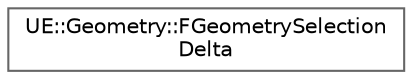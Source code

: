 digraph "Graphical Class Hierarchy"
{
 // INTERACTIVE_SVG=YES
 // LATEX_PDF_SIZE
  bgcolor="transparent";
  edge [fontname=Helvetica,fontsize=10,labelfontname=Helvetica,labelfontsize=10];
  node [fontname=Helvetica,fontsize=10,shape=box,height=0.2,width=0.4];
  rankdir="LR";
  Node0 [id="Node000000",label="UE::Geometry::FGeometrySelection\lDelta",height=0.2,width=0.4,color="grey40", fillcolor="white", style="filled",URL="$de/d03/structUE_1_1Geometry_1_1FGeometrySelectionDelta.html",tooltip="FGeometrySelectionDelta represents a change to the set of elements in a FGeometrySelection."];
}
